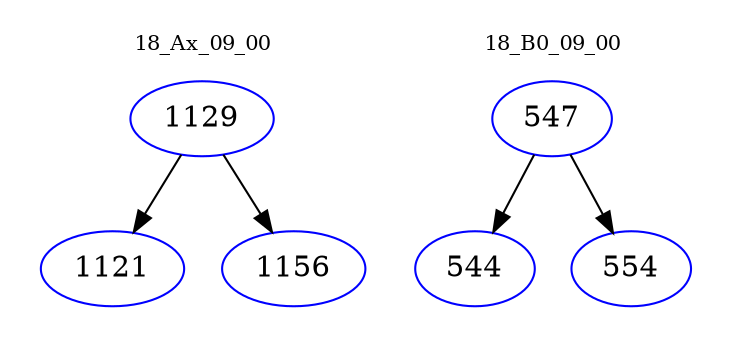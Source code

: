 digraph{
subgraph cluster_0 {
color = white
label = "18_Ax_09_00";
fontsize=10;
T0_1129 [label="1129", color="blue"]
T0_1129 -> T0_1121 [color="black"]
T0_1121 [label="1121", color="blue"]
T0_1129 -> T0_1156 [color="black"]
T0_1156 [label="1156", color="blue"]
}
subgraph cluster_1 {
color = white
label = "18_B0_09_00";
fontsize=10;
T1_547 [label="547", color="blue"]
T1_547 -> T1_544 [color="black"]
T1_544 [label="544", color="blue"]
T1_547 -> T1_554 [color="black"]
T1_554 [label="554", color="blue"]
}
}
